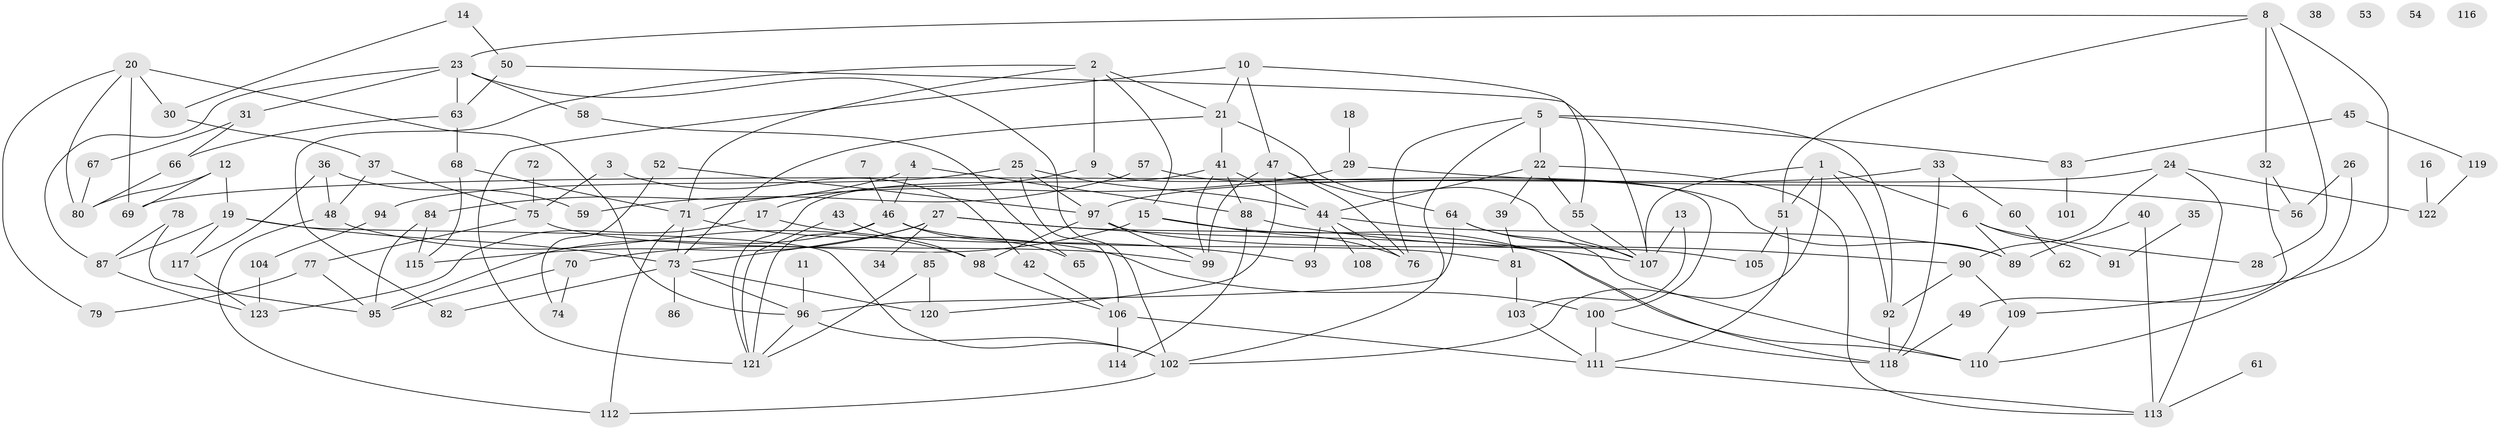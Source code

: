 // coarse degree distribution, {12: 0.04225352112676056, 5: 0.09859154929577464, 4: 0.2676056338028169, 9: 0.014084507042253521, 1: 0.1267605633802817, 16: 0.014084507042253521, 6: 0.056338028169014086, 2: 0.16901408450704225, 3: 0.19718309859154928, 7: 0.014084507042253521}
// Generated by graph-tools (version 1.1) at 2025/48/03/04/25 22:48:15]
// undirected, 123 vertices, 196 edges
graph export_dot {
  node [color=gray90,style=filled];
  1;
  2;
  3;
  4;
  5;
  6;
  7;
  8;
  9;
  10;
  11;
  12;
  13;
  14;
  15;
  16;
  17;
  18;
  19;
  20;
  21;
  22;
  23;
  24;
  25;
  26;
  27;
  28;
  29;
  30;
  31;
  32;
  33;
  34;
  35;
  36;
  37;
  38;
  39;
  40;
  41;
  42;
  43;
  44;
  45;
  46;
  47;
  48;
  49;
  50;
  51;
  52;
  53;
  54;
  55;
  56;
  57;
  58;
  59;
  60;
  61;
  62;
  63;
  64;
  65;
  66;
  67;
  68;
  69;
  70;
  71;
  72;
  73;
  74;
  75;
  76;
  77;
  78;
  79;
  80;
  81;
  82;
  83;
  84;
  85;
  86;
  87;
  88;
  89;
  90;
  91;
  92;
  93;
  94;
  95;
  96;
  97;
  98;
  99;
  100;
  101;
  102;
  103;
  104;
  105;
  106;
  107;
  108;
  109;
  110;
  111;
  112;
  113;
  114;
  115;
  116;
  117;
  118;
  119;
  120;
  121;
  122;
  123;
  1 -- 6;
  1 -- 51;
  1 -- 92;
  1 -- 102;
  1 -- 107;
  2 -- 9;
  2 -- 15;
  2 -- 21;
  2 -- 71;
  2 -- 82;
  3 -- 42;
  3 -- 75;
  4 -- 46;
  4 -- 84;
  4 -- 88;
  5 -- 22;
  5 -- 76;
  5 -- 83;
  5 -- 92;
  5 -- 102;
  6 -- 28;
  6 -- 89;
  6 -- 91;
  7 -- 46;
  8 -- 23;
  8 -- 28;
  8 -- 32;
  8 -- 51;
  8 -- 109;
  9 -- 17;
  9 -- 100;
  10 -- 21;
  10 -- 47;
  10 -- 55;
  10 -- 121;
  11 -- 96;
  12 -- 19;
  12 -- 69;
  12 -- 80;
  13 -- 103;
  13 -- 107;
  14 -- 30;
  14 -- 50;
  15 -- 70;
  15 -- 76;
  15 -- 118;
  16 -- 122;
  17 -- 93;
  17 -- 123;
  18 -- 29;
  19 -- 73;
  19 -- 87;
  19 -- 102;
  19 -- 117;
  20 -- 30;
  20 -- 69;
  20 -- 79;
  20 -- 80;
  20 -- 96;
  21 -- 41;
  21 -- 73;
  21 -- 107;
  22 -- 39;
  22 -- 44;
  22 -- 55;
  22 -- 113;
  23 -- 31;
  23 -- 58;
  23 -- 63;
  23 -- 87;
  23 -- 102;
  24 -- 69;
  24 -- 90;
  24 -- 113;
  24 -- 122;
  25 -- 44;
  25 -- 94;
  25 -- 97;
  25 -- 106;
  26 -- 56;
  26 -- 110;
  27 -- 34;
  27 -- 73;
  27 -- 107;
  27 -- 110;
  27 -- 115;
  29 -- 56;
  29 -- 71;
  30 -- 37;
  31 -- 66;
  31 -- 67;
  32 -- 49;
  32 -- 56;
  33 -- 60;
  33 -- 97;
  33 -- 118;
  35 -- 91;
  36 -- 48;
  36 -- 59;
  36 -- 117;
  37 -- 48;
  37 -- 75;
  39 -- 81;
  40 -- 89;
  40 -- 113;
  41 -- 44;
  41 -- 88;
  41 -- 99;
  41 -- 121;
  42 -- 106;
  43 -- 98;
  43 -- 121;
  44 -- 76;
  44 -- 89;
  44 -- 93;
  44 -- 108;
  45 -- 83;
  45 -- 119;
  46 -- 65;
  46 -- 81;
  46 -- 95;
  46 -- 121;
  47 -- 64;
  47 -- 76;
  47 -- 99;
  47 -- 120;
  48 -- 98;
  48 -- 112;
  49 -- 118;
  50 -- 63;
  50 -- 107;
  51 -- 105;
  51 -- 111;
  52 -- 74;
  52 -- 97;
  55 -- 107;
  57 -- 59;
  57 -- 89;
  58 -- 65;
  60 -- 62;
  61 -- 113;
  63 -- 66;
  63 -- 68;
  64 -- 96;
  64 -- 107;
  64 -- 110;
  66 -- 80;
  67 -- 80;
  68 -- 71;
  68 -- 115;
  70 -- 74;
  70 -- 95;
  71 -- 73;
  71 -- 100;
  71 -- 112;
  72 -- 75;
  73 -- 82;
  73 -- 86;
  73 -- 96;
  73 -- 120;
  75 -- 77;
  75 -- 99;
  77 -- 79;
  77 -- 95;
  78 -- 87;
  78 -- 95;
  81 -- 103;
  83 -- 101;
  84 -- 95;
  84 -- 115;
  85 -- 120;
  85 -- 121;
  87 -- 123;
  88 -- 90;
  88 -- 114;
  90 -- 92;
  90 -- 109;
  92 -- 118;
  94 -- 104;
  96 -- 102;
  96 -- 121;
  97 -- 98;
  97 -- 99;
  97 -- 105;
  98 -- 106;
  100 -- 111;
  100 -- 118;
  102 -- 112;
  103 -- 111;
  104 -- 123;
  106 -- 111;
  106 -- 114;
  109 -- 110;
  111 -- 113;
  117 -- 123;
  119 -- 122;
}
